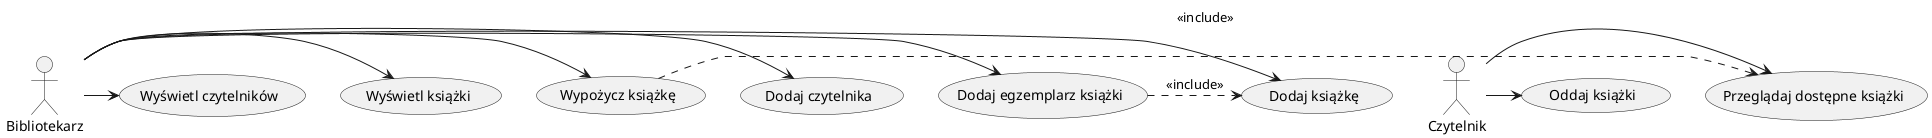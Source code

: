@startuml
actor Bibliotekarz
actor Czytelnik

Bibliotekarz -> (Dodaj książkę)
Bibliotekarz -> (Dodaj egzemplarz książki)
Bibliotekarz -> (Dodaj czytelnika)
Bibliotekarz -> (Wypożycz książkę)
Bibliotekarz -> (Wyświetl książki)
Bibliotekarz -> (Wyświetl czytelników)

Czytelnik -> (Przeglądaj dostępne książki)
Czytelnik -> (Oddaj książki)

(Dodaj egzemplarz książki) .> (Dodaj książkę) : <<include>>
(Wypożycz książkę) .> (Przeglądaj dostępne książki) : <<include>>

@enduml
